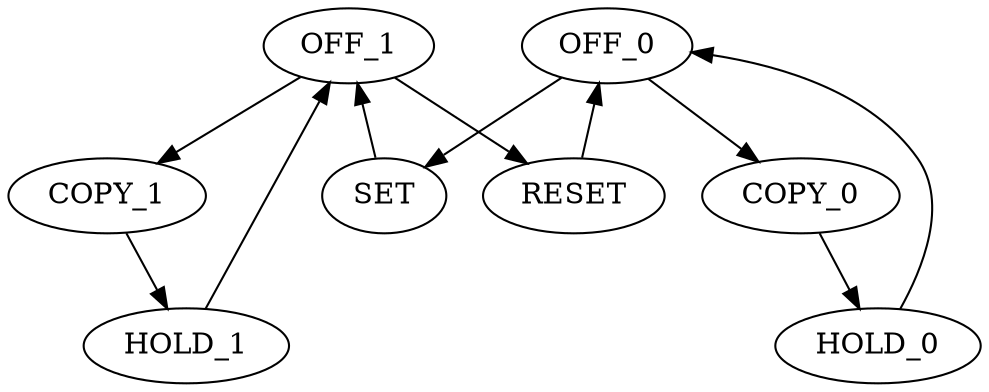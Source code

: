digraph G {
"OFF_0"->"SET"
"SET"->"OFF_1"
"OFF_1"->"RESET"
"RESET"->"OFF_0"
"OFF_0"->"COPY_0"
"COPY_0"->"HOLD_0"
"HOLD_0"->"OFF_0"
"OFF_1"->"COPY_1"
"COPY_1"->"HOLD_1"
"HOLD_1"->"OFF_1"
{rank=same "OFF_1" "OFF_0"}
}
